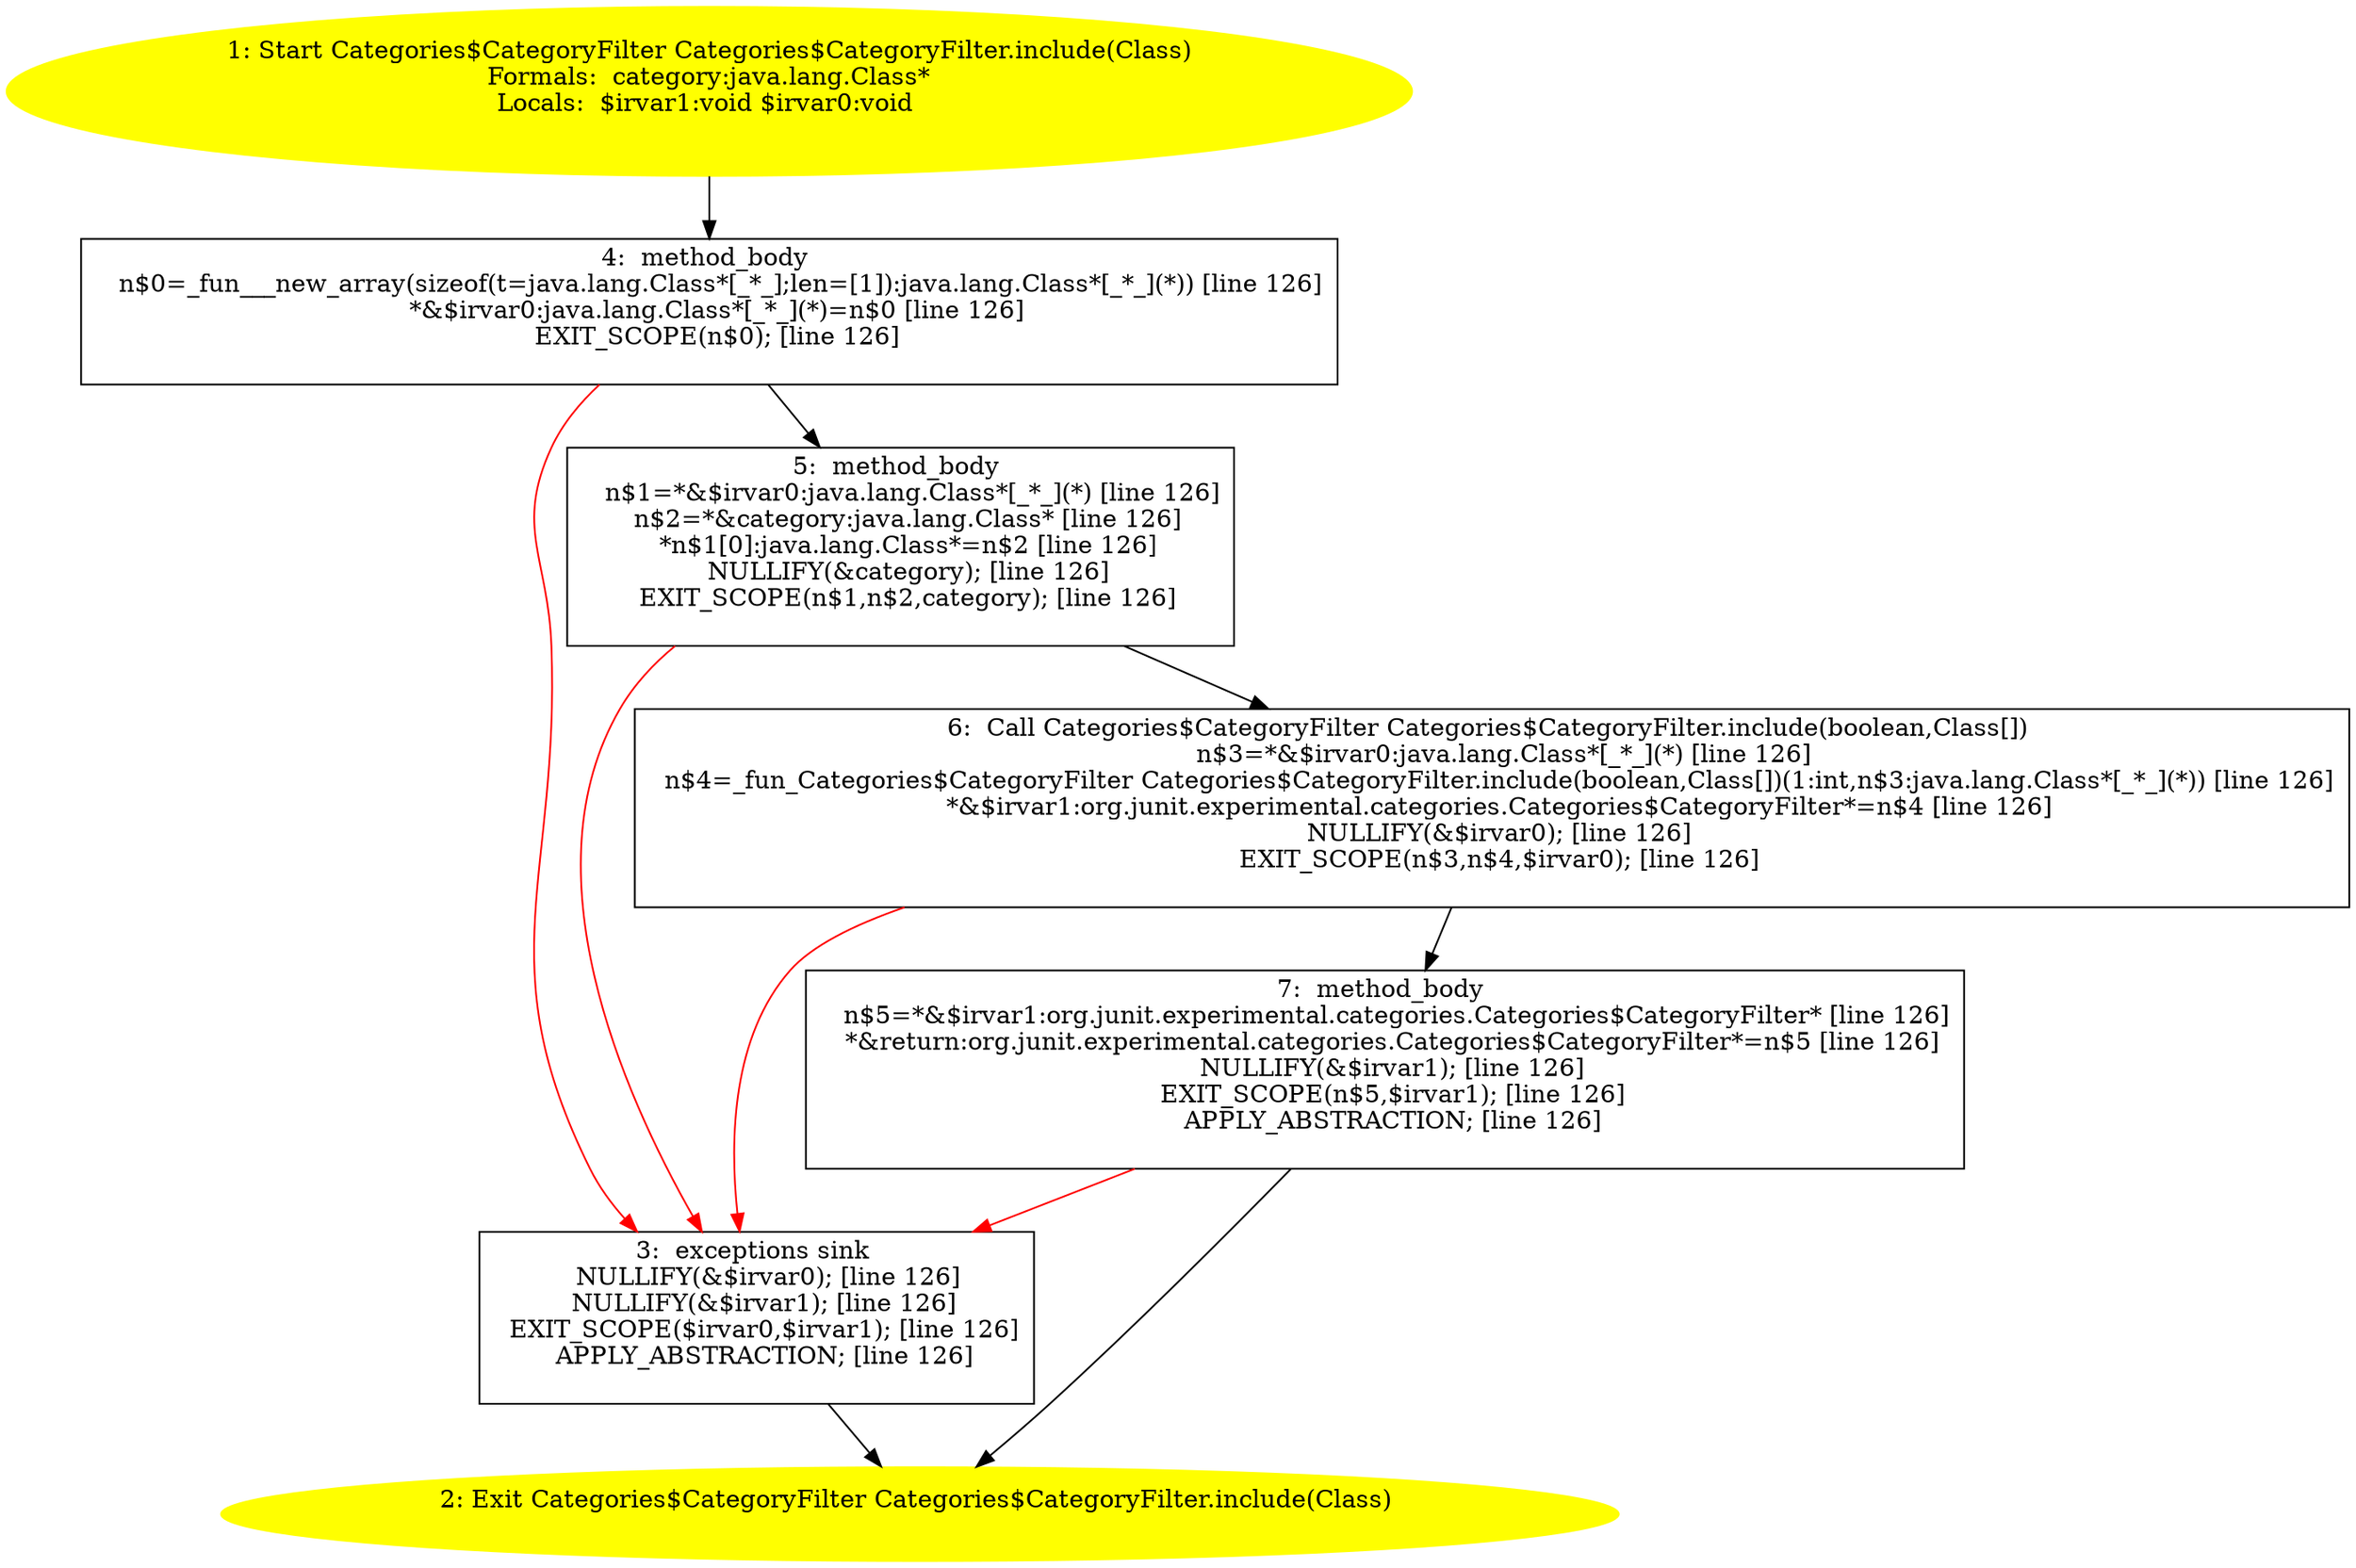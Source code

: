 /* @generated */
digraph cfg {
"org.junit.experimental.categories.Categories$CategoryFilter.include(java.lang.Class):org.junit.exper.e2ad7588d467c15ee0b465bbbc2bfa24_1" [label="1: Start Categories$CategoryFilter Categories$CategoryFilter.include(Class)\nFormals:  category:java.lang.Class*\nLocals:  $irvar1:void $irvar0:void \n  " color=yellow style=filled]
	

	 "org.junit.experimental.categories.Categories$CategoryFilter.include(java.lang.Class):org.junit.exper.e2ad7588d467c15ee0b465bbbc2bfa24_1" -> "org.junit.experimental.categories.Categories$CategoryFilter.include(java.lang.Class):org.junit.exper.e2ad7588d467c15ee0b465bbbc2bfa24_4" ;
"org.junit.experimental.categories.Categories$CategoryFilter.include(java.lang.Class):org.junit.exper.e2ad7588d467c15ee0b465bbbc2bfa24_2" [label="2: Exit Categories$CategoryFilter Categories$CategoryFilter.include(Class) \n  " color=yellow style=filled]
	

"org.junit.experimental.categories.Categories$CategoryFilter.include(java.lang.Class):org.junit.exper.e2ad7588d467c15ee0b465bbbc2bfa24_3" [label="3:  exceptions sink \n   NULLIFY(&$irvar0); [line 126]\n  NULLIFY(&$irvar1); [line 126]\n  EXIT_SCOPE($irvar0,$irvar1); [line 126]\n  APPLY_ABSTRACTION; [line 126]\n " shape="box"]
	

	 "org.junit.experimental.categories.Categories$CategoryFilter.include(java.lang.Class):org.junit.exper.e2ad7588d467c15ee0b465bbbc2bfa24_3" -> "org.junit.experimental.categories.Categories$CategoryFilter.include(java.lang.Class):org.junit.exper.e2ad7588d467c15ee0b465bbbc2bfa24_2" ;
"org.junit.experimental.categories.Categories$CategoryFilter.include(java.lang.Class):org.junit.exper.e2ad7588d467c15ee0b465bbbc2bfa24_4" [label="4:  method_body \n   n$0=_fun___new_array(sizeof(t=java.lang.Class*[_*_];len=[1]):java.lang.Class*[_*_](*)) [line 126]\n  *&$irvar0:java.lang.Class*[_*_](*)=n$0 [line 126]\n  EXIT_SCOPE(n$0); [line 126]\n " shape="box"]
	

	 "org.junit.experimental.categories.Categories$CategoryFilter.include(java.lang.Class):org.junit.exper.e2ad7588d467c15ee0b465bbbc2bfa24_4" -> "org.junit.experimental.categories.Categories$CategoryFilter.include(java.lang.Class):org.junit.exper.e2ad7588d467c15ee0b465bbbc2bfa24_5" ;
	 "org.junit.experimental.categories.Categories$CategoryFilter.include(java.lang.Class):org.junit.exper.e2ad7588d467c15ee0b465bbbc2bfa24_4" -> "org.junit.experimental.categories.Categories$CategoryFilter.include(java.lang.Class):org.junit.exper.e2ad7588d467c15ee0b465bbbc2bfa24_3" [color="red" ];
"org.junit.experimental.categories.Categories$CategoryFilter.include(java.lang.Class):org.junit.exper.e2ad7588d467c15ee0b465bbbc2bfa24_5" [label="5:  method_body \n   n$1=*&$irvar0:java.lang.Class*[_*_](*) [line 126]\n  n$2=*&category:java.lang.Class* [line 126]\n  *n$1[0]:java.lang.Class*=n$2 [line 126]\n  NULLIFY(&category); [line 126]\n  EXIT_SCOPE(n$1,n$2,category); [line 126]\n " shape="box"]
	

	 "org.junit.experimental.categories.Categories$CategoryFilter.include(java.lang.Class):org.junit.exper.e2ad7588d467c15ee0b465bbbc2bfa24_5" -> "org.junit.experimental.categories.Categories$CategoryFilter.include(java.lang.Class):org.junit.exper.e2ad7588d467c15ee0b465bbbc2bfa24_6" ;
	 "org.junit.experimental.categories.Categories$CategoryFilter.include(java.lang.Class):org.junit.exper.e2ad7588d467c15ee0b465bbbc2bfa24_5" -> "org.junit.experimental.categories.Categories$CategoryFilter.include(java.lang.Class):org.junit.exper.e2ad7588d467c15ee0b465bbbc2bfa24_3" [color="red" ];
"org.junit.experimental.categories.Categories$CategoryFilter.include(java.lang.Class):org.junit.exper.e2ad7588d467c15ee0b465bbbc2bfa24_6" [label="6:  Call Categories$CategoryFilter Categories$CategoryFilter.include(boolean,Class[]) \n   n$3=*&$irvar0:java.lang.Class*[_*_](*) [line 126]\n  n$4=_fun_Categories$CategoryFilter Categories$CategoryFilter.include(boolean,Class[])(1:int,n$3:java.lang.Class*[_*_](*)) [line 126]\n  *&$irvar1:org.junit.experimental.categories.Categories$CategoryFilter*=n$4 [line 126]\n  NULLIFY(&$irvar0); [line 126]\n  EXIT_SCOPE(n$3,n$4,$irvar0); [line 126]\n " shape="box"]
	

	 "org.junit.experimental.categories.Categories$CategoryFilter.include(java.lang.Class):org.junit.exper.e2ad7588d467c15ee0b465bbbc2bfa24_6" -> "org.junit.experimental.categories.Categories$CategoryFilter.include(java.lang.Class):org.junit.exper.e2ad7588d467c15ee0b465bbbc2bfa24_7" ;
	 "org.junit.experimental.categories.Categories$CategoryFilter.include(java.lang.Class):org.junit.exper.e2ad7588d467c15ee0b465bbbc2bfa24_6" -> "org.junit.experimental.categories.Categories$CategoryFilter.include(java.lang.Class):org.junit.exper.e2ad7588d467c15ee0b465bbbc2bfa24_3" [color="red" ];
"org.junit.experimental.categories.Categories$CategoryFilter.include(java.lang.Class):org.junit.exper.e2ad7588d467c15ee0b465bbbc2bfa24_7" [label="7:  method_body \n   n$5=*&$irvar1:org.junit.experimental.categories.Categories$CategoryFilter* [line 126]\n  *&return:org.junit.experimental.categories.Categories$CategoryFilter*=n$5 [line 126]\n  NULLIFY(&$irvar1); [line 126]\n  EXIT_SCOPE(n$5,$irvar1); [line 126]\n  APPLY_ABSTRACTION; [line 126]\n " shape="box"]
	

	 "org.junit.experimental.categories.Categories$CategoryFilter.include(java.lang.Class):org.junit.exper.e2ad7588d467c15ee0b465bbbc2bfa24_7" -> "org.junit.experimental.categories.Categories$CategoryFilter.include(java.lang.Class):org.junit.exper.e2ad7588d467c15ee0b465bbbc2bfa24_2" ;
	 "org.junit.experimental.categories.Categories$CategoryFilter.include(java.lang.Class):org.junit.exper.e2ad7588d467c15ee0b465bbbc2bfa24_7" -> "org.junit.experimental.categories.Categories$CategoryFilter.include(java.lang.Class):org.junit.exper.e2ad7588d467c15ee0b465bbbc2bfa24_3" [color="red" ];
}

